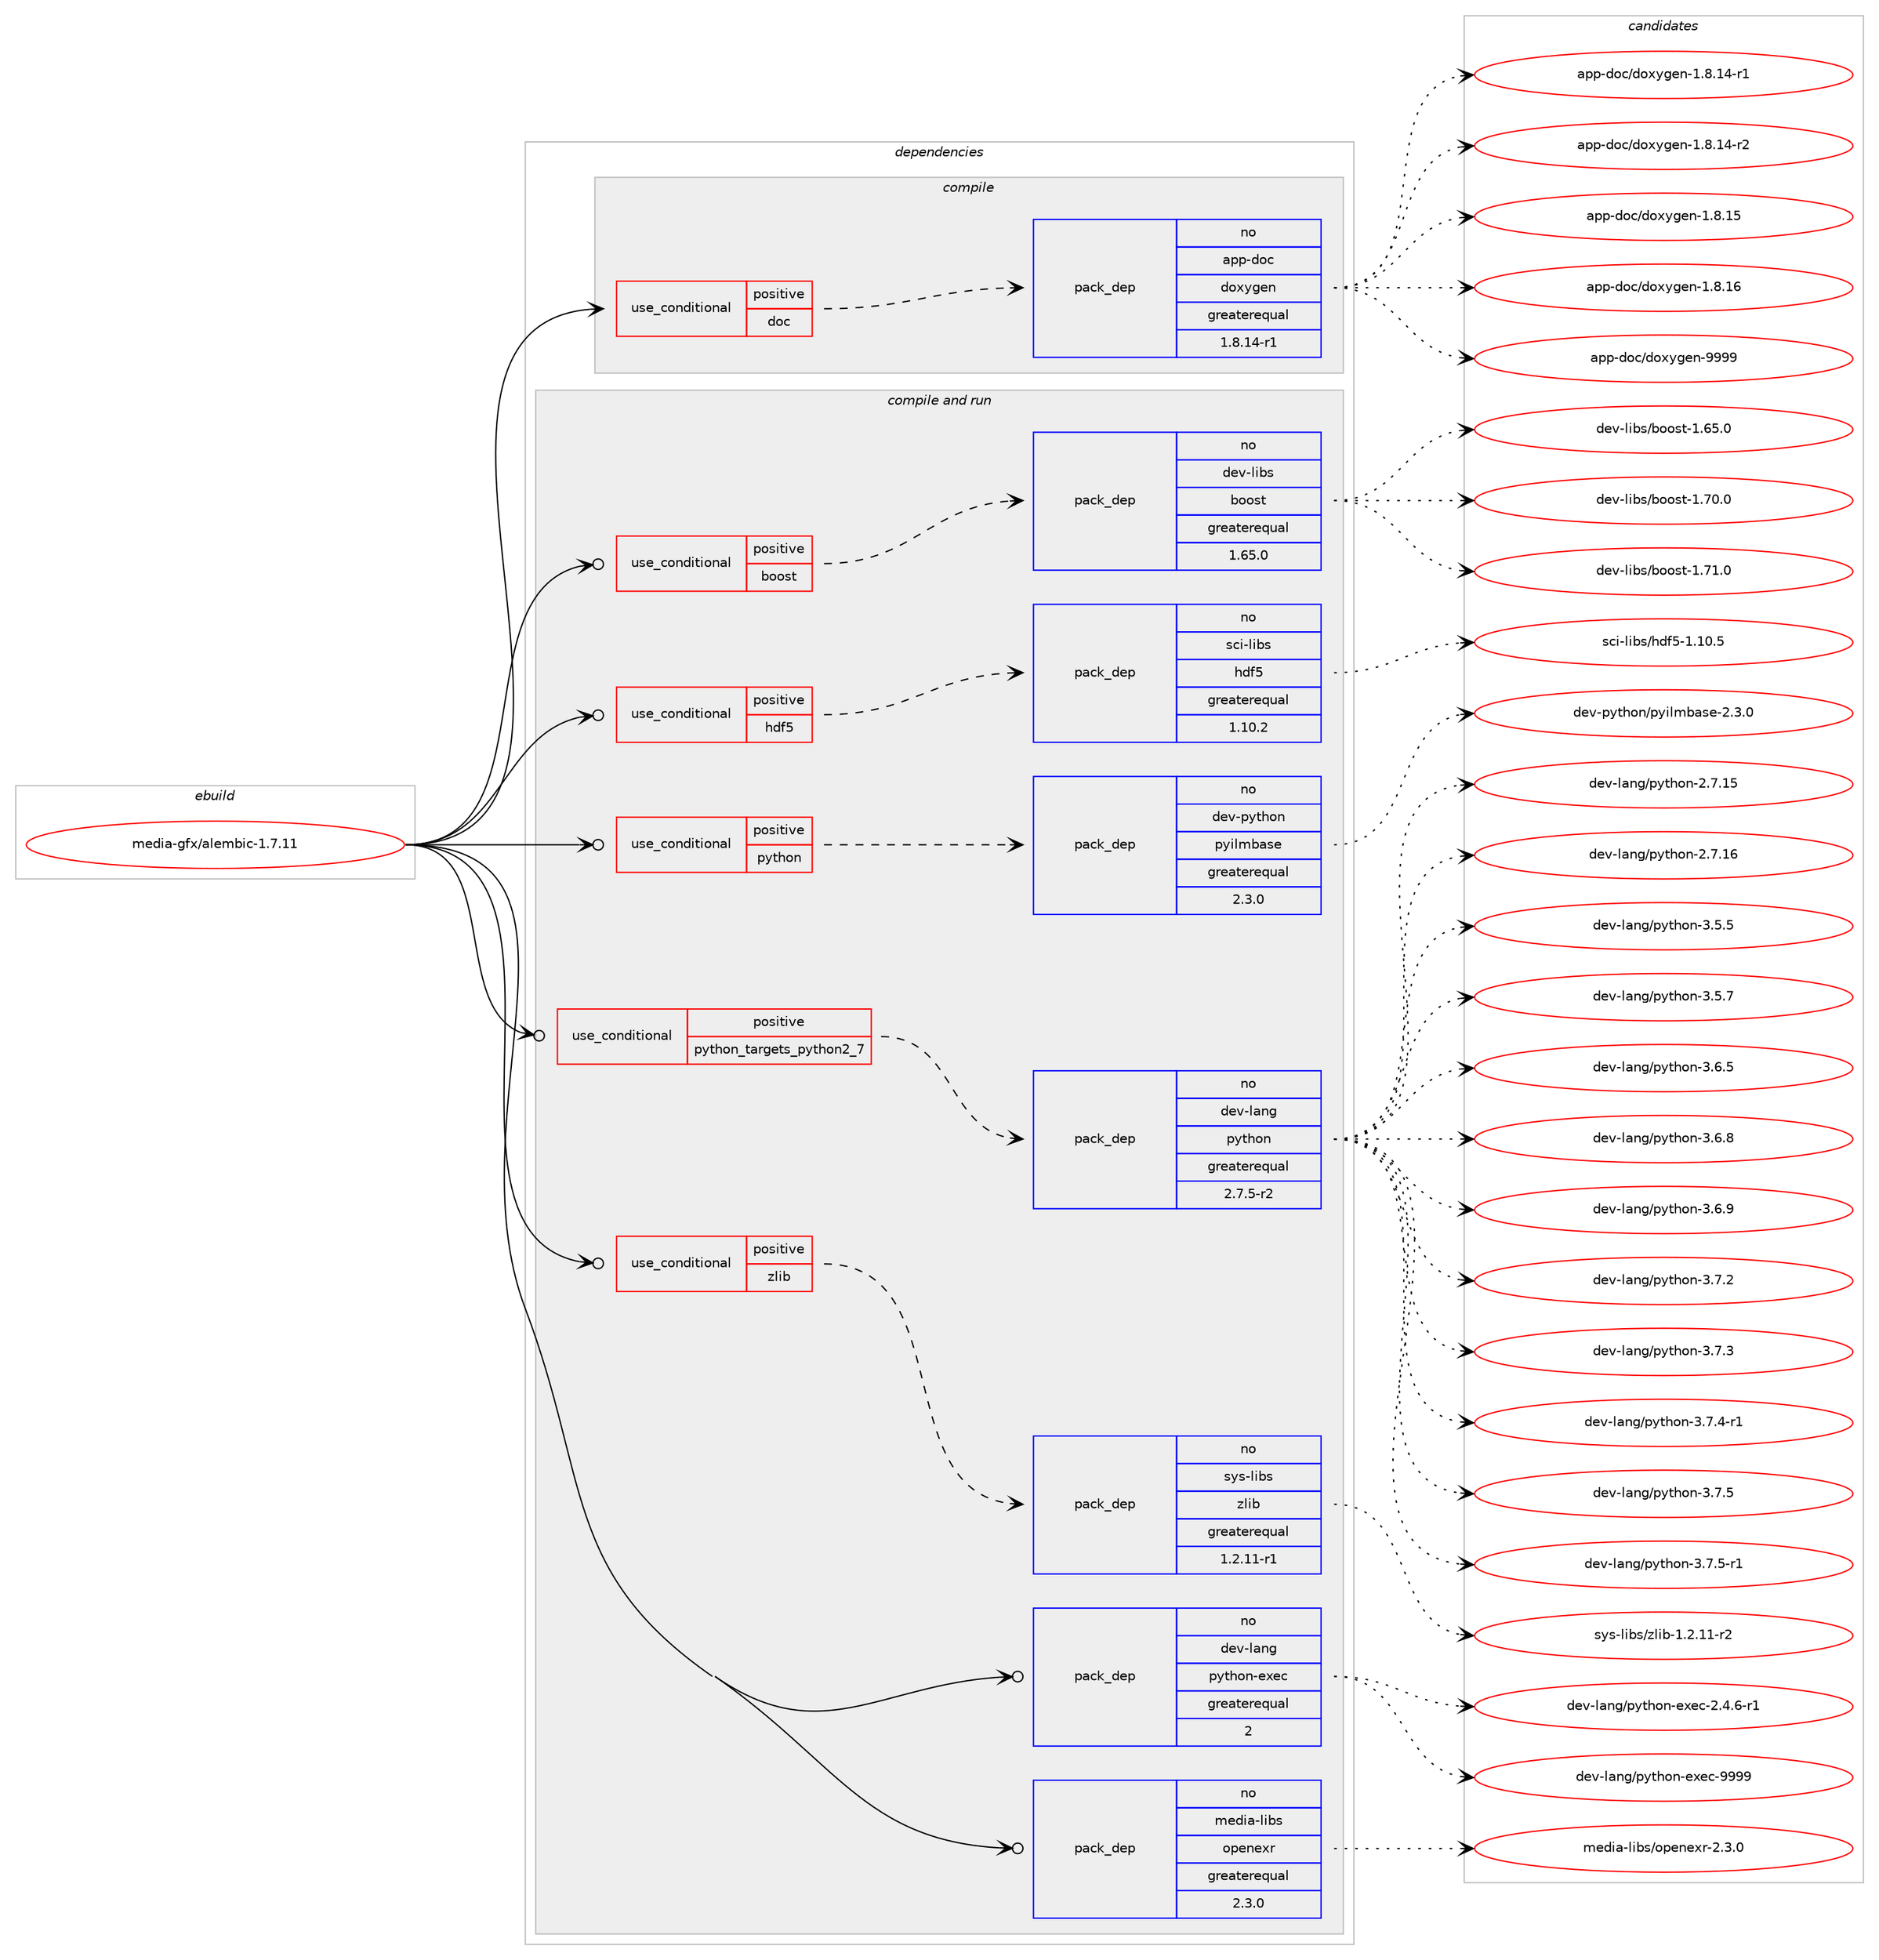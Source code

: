 digraph prolog {

# *************
# Graph options
# *************

newrank=true;
concentrate=true;
compound=true;
graph [rankdir=LR,fontname=Helvetica,fontsize=10,ranksep=1.5];#, ranksep=2.5, nodesep=0.2];
edge  [arrowhead=vee];
node  [fontname=Helvetica,fontsize=10];

# **********
# The ebuild
# **********

subgraph cluster_leftcol {
color=gray;
rank=same;
label=<<i>ebuild</i>>;
id [label="media-gfx/alembic-1.7.11", color=red, width=4, href="../media-gfx/alembic-1.7.11.svg"];
}

# ****************
# The dependencies
# ****************

subgraph cluster_midcol {
color=gray;
label=<<i>dependencies</i>>;
subgraph cluster_compile {
fillcolor="#eeeeee";
style=filled;
label=<<i>compile</i>>;
subgraph cond189279 {
dependency777576 [label=<<TABLE BORDER="0" CELLBORDER="1" CELLSPACING="0" CELLPADDING="4"><TR><TD ROWSPAN="3" CELLPADDING="10">use_conditional</TD></TR><TR><TD>positive</TD></TR><TR><TD>doc</TD></TR></TABLE>>, shape=none, color=red];
subgraph pack574789 {
dependency777577 [label=<<TABLE BORDER="0" CELLBORDER="1" CELLSPACING="0" CELLPADDING="4" WIDTH="220"><TR><TD ROWSPAN="6" CELLPADDING="30">pack_dep</TD></TR><TR><TD WIDTH="110">no</TD></TR><TR><TD>app-doc</TD></TR><TR><TD>doxygen</TD></TR><TR><TD>greaterequal</TD></TR><TR><TD>1.8.14-r1</TD></TR></TABLE>>, shape=none, color=blue];
}
dependency777576:e -> dependency777577:w [weight=20,style="dashed",arrowhead="vee"];
}
id:e -> dependency777576:w [weight=20,style="solid",arrowhead="vee"];
}
subgraph cluster_compileandrun {
fillcolor="#eeeeee";
style=filled;
label=<<i>compile and run</i>>;
subgraph cond189280 {
dependency777578 [label=<<TABLE BORDER="0" CELLBORDER="1" CELLSPACING="0" CELLPADDING="4"><TR><TD ROWSPAN="3" CELLPADDING="10">use_conditional</TD></TR><TR><TD>positive</TD></TR><TR><TD>boost</TD></TR></TABLE>>, shape=none, color=red];
subgraph pack574790 {
dependency777579 [label=<<TABLE BORDER="0" CELLBORDER="1" CELLSPACING="0" CELLPADDING="4" WIDTH="220"><TR><TD ROWSPAN="6" CELLPADDING="30">pack_dep</TD></TR><TR><TD WIDTH="110">no</TD></TR><TR><TD>dev-libs</TD></TR><TR><TD>boost</TD></TR><TR><TD>greaterequal</TD></TR><TR><TD>1.65.0</TD></TR></TABLE>>, shape=none, color=blue];
}
dependency777578:e -> dependency777579:w [weight=20,style="dashed",arrowhead="vee"];
}
id:e -> dependency777578:w [weight=20,style="solid",arrowhead="odotvee"];
subgraph cond189281 {
dependency777580 [label=<<TABLE BORDER="0" CELLBORDER="1" CELLSPACING="0" CELLPADDING="4"><TR><TD ROWSPAN="3" CELLPADDING="10">use_conditional</TD></TR><TR><TD>positive</TD></TR><TR><TD>hdf5</TD></TR></TABLE>>, shape=none, color=red];
subgraph pack574791 {
dependency777581 [label=<<TABLE BORDER="0" CELLBORDER="1" CELLSPACING="0" CELLPADDING="4" WIDTH="220"><TR><TD ROWSPAN="6" CELLPADDING="30">pack_dep</TD></TR><TR><TD WIDTH="110">no</TD></TR><TR><TD>sci-libs</TD></TR><TR><TD>hdf5</TD></TR><TR><TD>greaterequal</TD></TR><TR><TD>1.10.2</TD></TR></TABLE>>, shape=none, color=blue];
}
dependency777580:e -> dependency777581:w [weight=20,style="dashed",arrowhead="vee"];
}
id:e -> dependency777580:w [weight=20,style="solid",arrowhead="odotvee"];
subgraph cond189282 {
dependency777582 [label=<<TABLE BORDER="0" CELLBORDER="1" CELLSPACING="0" CELLPADDING="4"><TR><TD ROWSPAN="3" CELLPADDING="10">use_conditional</TD></TR><TR><TD>positive</TD></TR><TR><TD>python</TD></TR></TABLE>>, shape=none, color=red];
subgraph pack574792 {
dependency777583 [label=<<TABLE BORDER="0" CELLBORDER="1" CELLSPACING="0" CELLPADDING="4" WIDTH="220"><TR><TD ROWSPAN="6" CELLPADDING="30">pack_dep</TD></TR><TR><TD WIDTH="110">no</TD></TR><TR><TD>dev-python</TD></TR><TR><TD>pyilmbase</TD></TR><TR><TD>greaterequal</TD></TR><TR><TD>2.3.0</TD></TR></TABLE>>, shape=none, color=blue];
}
dependency777582:e -> dependency777583:w [weight=20,style="dashed",arrowhead="vee"];
}
id:e -> dependency777582:w [weight=20,style="solid",arrowhead="odotvee"];
subgraph cond189283 {
dependency777584 [label=<<TABLE BORDER="0" CELLBORDER="1" CELLSPACING="0" CELLPADDING="4"><TR><TD ROWSPAN="3" CELLPADDING="10">use_conditional</TD></TR><TR><TD>positive</TD></TR><TR><TD>python_targets_python2_7</TD></TR></TABLE>>, shape=none, color=red];
subgraph pack574793 {
dependency777585 [label=<<TABLE BORDER="0" CELLBORDER="1" CELLSPACING="0" CELLPADDING="4" WIDTH="220"><TR><TD ROWSPAN="6" CELLPADDING="30">pack_dep</TD></TR><TR><TD WIDTH="110">no</TD></TR><TR><TD>dev-lang</TD></TR><TR><TD>python</TD></TR><TR><TD>greaterequal</TD></TR><TR><TD>2.7.5-r2</TD></TR></TABLE>>, shape=none, color=blue];
}
dependency777584:e -> dependency777585:w [weight=20,style="dashed",arrowhead="vee"];
}
id:e -> dependency777584:w [weight=20,style="solid",arrowhead="odotvee"];
subgraph cond189284 {
dependency777586 [label=<<TABLE BORDER="0" CELLBORDER="1" CELLSPACING="0" CELLPADDING="4"><TR><TD ROWSPAN="3" CELLPADDING="10">use_conditional</TD></TR><TR><TD>positive</TD></TR><TR><TD>zlib</TD></TR></TABLE>>, shape=none, color=red];
subgraph pack574794 {
dependency777587 [label=<<TABLE BORDER="0" CELLBORDER="1" CELLSPACING="0" CELLPADDING="4" WIDTH="220"><TR><TD ROWSPAN="6" CELLPADDING="30">pack_dep</TD></TR><TR><TD WIDTH="110">no</TD></TR><TR><TD>sys-libs</TD></TR><TR><TD>zlib</TD></TR><TR><TD>greaterequal</TD></TR><TR><TD>1.2.11-r1</TD></TR></TABLE>>, shape=none, color=blue];
}
dependency777586:e -> dependency777587:w [weight=20,style="dashed",arrowhead="vee"];
}
id:e -> dependency777586:w [weight=20,style="solid",arrowhead="odotvee"];
subgraph pack574795 {
dependency777588 [label=<<TABLE BORDER="0" CELLBORDER="1" CELLSPACING="0" CELLPADDING="4" WIDTH="220"><TR><TD ROWSPAN="6" CELLPADDING="30">pack_dep</TD></TR><TR><TD WIDTH="110">no</TD></TR><TR><TD>dev-lang</TD></TR><TR><TD>python-exec</TD></TR><TR><TD>greaterequal</TD></TR><TR><TD>2</TD></TR></TABLE>>, shape=none, color=blue];
}
id:e -> dependency777588:w [weight=20,style="solid",arrowhead="odotvee"];
subgraph pack574796 {
dependency777589 [label=<<TABLE BORDER="0" CELLBORDER="1" CELLSPACING="0" CELLPADDING="4" WIDTH="220"><TR><TD ROWSPAN="6" CELLPADDING="30">pack_dep</TD></TR><TR><TD WIDTH="110">no</TD></TR><TR><TD>media-libs</TD></TR><TR><TD>openexr</TD></TR><TR><TD>greaterequal</TD></TR><TR><TD>2.3.0</TD></TR></TABLE>>, shape=none, color=blue];
}
id:e -> dependency777589:w [weight=20,style="solid",arrowhead="odotvee"];
}
subgraph cluster_run {
fillcolor="#eeeeee";
style=filled;
label=<<i>run</i>>;
}
}

# **************
# The candidates
# **************

subgraph cluster_choices {
rank=same;
color=gray;
label=<<i>candidates</i>>;

subgraph choice574789 {
color=black;
nodesep=1;
choice97112112451001119947100111120121103101110454946564649524511449 [label="app-doc/doxygen-1.8.14-r1", color=red, width=4,href="../app-doc/doxygen-1.8.14-r1.svg"];
choice97112112451001119947100111120121103101110454946564649524511450 [label="app-doc/doxygen-1.8.14-r2", color=red, width=4,href="../app-doc/doxygen-1.8.14-r2.svg"];
choice9711211245100111994710011112012110310111045494656464953 [label="app-doc/doxygen-1.8.15", color=red, width=4,href="../app-doc/doxygen-1.8.15.svg"];
choice9711211245100111994710011112012110310111045494656464954 [label="app-doc/doxygen-1.8.16", color=red, width=4,href="../app-doc/doxygen-1.8.16.svg"];
choice971121124510011199471001111201211031011104557575757 [label="app-doc/doxygen-9999", color=red, width=4,href="../app-doc/doxygen-9999.svg"];
dependency777577:e -> choice97112112451001119947100111120121103101110454946564649524511449:w [style=dotted,weight="100"];
dependency777577:e -> choice97112112451001119947100111120121103101110454946564649524511450:w [style=dotted,weight="100"];
dependency777577:e -> choice9711211245100111994710011112012110310111045494656464953:w [style=dotted,weight="100"];
dependency777577:e -> choice9711211245100111994710011112012110310111045494656464954:w [style=dotted,weight="100"];
dependency777577:e -> choice971121124510011199471001111201211031011104557575757:w [style=dotted,weight="100"];
}
subgraph choice574790 {
color=black;
nodesep=1;
choice1001011184510810598115479811111111511645494654534648 [label="dev-libs/boost-1.65.0", color=red, width=4,href="../dev-libs/boost-1.65.0.svg"];
choice1001011184510810598115479811111111511645494655484648 [label="dev-libs/boost-1.70.0", color=red, width=4,href="../dev-libs/boost-1.70.0.svg"];
choice1001011184510810598115479811111111511645494655494648 [label="dev-libs/boost-1.71.0", color=red, width=4,href="../dev-libs/boost-1.71.0.svg"];
dependency777579:e -> choice1001011184510810598115479811111111511645494654534648:w [style=dotted,weight="100"];
dependency777579:e -> choice1001011184510810598115479811111111511645494655484648:w [style=dotted,weight="100"];
dependency777579:e -> choice1001011184510810598115479811111111511645494655494648:w [style=dotted,weight="100"];
}
subgraph choice574791 {
color=black;
nodesep=1;
choice115991054510810598115471041001025345494649484653 [label="sci-libs/hdf5-1.10.5", color=red, width=4,href="../sci-libs/hdf5-1.10.5.svg"];
dependency777581:e -> choice115991054510810598115471041001025345494649484653:w [style=dotted,weight="100"];
}
subgraph choice574792 {
color=black;
nodesep=1;
choice10010111845112121116104111110471121211051081099897115101455046514648 [label="dev-python/pyilmbase-2.3.0", color=red, width=4,href="../dev-python/pyilmbase-2.3.0.svg"];
dependency777583:e -> choice10010111845112121116104111110471121211051081099897115101455046514648:w [style=dotted,weight="100"];
}
subgraph choice574793 {
color=black;
nodesep=1;
choice10010111845108971101034711212111610411111045504655464953 [label="dev-lang/python-2.7.15", color=red, width=4,href="../dev-lang/python-2.7.15.svg"];
choice10010111845108971101034711212111610411111045504655464954 [label="dev-lang/python-2.7.16", color=red, width=4,href="../dev-lang/python-2.7.16.svg"];
choice100101118451089711010347112121116104111110455146534653 [label="dev-lang/python-3.5.5", color=red, width=4,href="../dev-lang/python-3.5.5.svg"];
choice100101118451089711010347112121116104111110455146534655 [label="dev-lang/python-3.5.7", color=red, width=4,href="../dev-lang/python-3.5.7.svg"];
choice100101118451089711010347112121116104111110455146544653 [label="dev-lang/python-3.6.5", color=red, width=4,href="../dev-lang/python-3.6.5.svg"];
choice100101118451089711010347112121116104111110455146544656 [label="dev-lang/python-3.6.8", color=red, width=4,href="../dev-lang/python-3.6.8.svg"];
choice100101118451089711010347112121116104111110455146544657 [label="dev-lang/python-3.6.9", color=red, width=4,href="../dev-lang/python-3.6.9.svg"];
choice100101118451089711010347112121116104111110455146554650 [label="dev-lang/python-3.7.2", color=red, width=4,href="../dev-lang/python-3.7.2.svg"];
choice100101118451089711010347112121116104111110455146554651 [label="dev-lang/python-3.7.3", color=red, width=4,href="../dev-lang/python-3.7.3.svg"];
choice1001011184510897110103471121211161041111104551465546524511449 [label="dev-lang/python-3.7.4-r1", color=red, width=4,href="../dev-lang/python-3.7.4-r1.svg"];
choice100101118451089711010347112121116104111110455146554653 [label="dev-lang/python-3.7.5", color=red, width=4,href="../dev-lang/python-3.7.5.svg"];
choice1001011184510897110103471121211161041111104551465546534511449 [label="dev-lang/python-3.7.5-r1", color=red, width=4,href="../dev-lang/python-3.7.5-r1.svg"];
dependency777585:e -> choice10010111845108971101034711212111610411111045504655464953:w [style=dotted,weight="100"];
dependency777585:e -> choice10010111845108971101034711212111610411111045504655464954:w [style=dotted,weight="100"];
dependency777585:e -> choice100101118451089711010347112121116104111110455146534653:w [style=dotted,weight="100"];
dependency777585:e -> choice100101118451089711010347112121116104111110455146534655:w [style=dotted,weight="100"];
dependency777585:e -> choice100101118451089711010347112121116104111110455146544653:w [style=dotted,weight="100"];
dependency777585:e -> choice100101118451089711010347112121116104111110455146544656:w [style=dotted,weight="100"];
dependency777585:e -> choice100101118451089711010347112121116104111110455146544657:w [style=dotted,weight="100"];
dependency777585:e -> choice100101118451089711010347112121116104111110455146554650:w [style=dotted,weight="100"];
dependency777585:e -> choice100101118451089711010347112121116104111110455146554651:w [style=dotted,weight="100"];
dependency777585:e -> choice1001011184510897110103471121211161041111104551465546524511449:w [style=dotted,weight="100"];
dependency777585:e -> choice100101118451089711010347112121116104111110455146554653:w [style=dotted,weight="100"];
dependency777585:e -> choice1001011184510897110103471121211161041111104551465546534511449:w [style=dotted,weight="100"];
}
subgraph choice574794 {
color=black;
nodesep=1;
choice11512111545108105981154712210810598454946504649494511450 [label="sys-libs/zlib-1.2.11-r2", color=red, width=4,href="../sys-libs/zlib-1.2.11-r2.svg"];
dependency777587:e -> choice11512111545108105981154712210810598454946504649494511450:w [style=dotted,weight="100"];
}
subgraph choice574795 {
color=black;
nodesep=1;
choice10010111845108971101034711212111610411111045101120101994550465246544511449 [label="dev-lang/python-exec-2.4.6-r1", color=red, width=4,href="../dev-lang/python-exec-2.4.6-r1.svg"];
choice10010111845108971101034711212111610411111045101120101994557575757 [label="dev-lang/python-exec-9999", color=red, width=4,href="../dev-lang/python-exec-9999.svg"];
dependency777588:e -> choice10010111845108971101034711212111610411111045101120101994550465246544511449:w [style=dotted,weight="100"];
dependency777588:e -> choice10010111845108971101034711212111610411111045101120101994557575757:w [style=dotted,weight="100"];
}
subgraph choice574796 {
color=black;
nodesep=1;
choice10910110010597451081059811547111112101110101120114455046514648 [label="media-libs/openexr-2.3.0", color=red, width=4,href="../media-libs/openexr-2.3.0.svg"];
dependency777589:e -> choice10910110010597451081059811547111112101110101120114455046514648:w [style=dotted,weight="100"];
}
}

}
